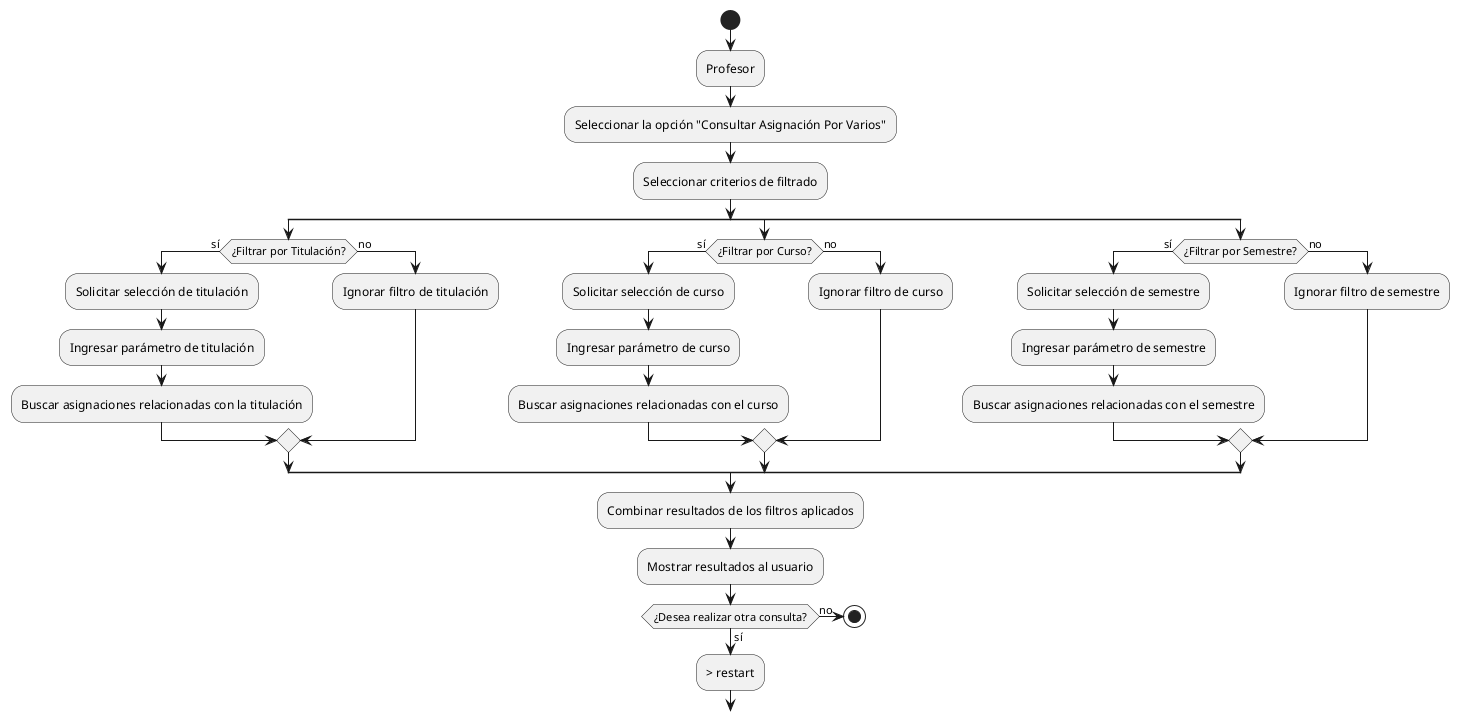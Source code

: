 @startuml
start
:Profesor;
:Seleccionar la opción "Consultar Asignación Por Varios";

:Seleccionar criterios de filtrado;

split
  if (¿Filtrar por Titulación?) then (sí)
    :Solicitar selección de titulación;
    :Ingresar parámetro de titulación;
    :Buscar asignaciones relacionadas con la titulación;
  else (no)
    :Ignorar filtro de titulación;
  endif
split again
  if (¿Filtrar por Curso?) then (sí)
    :Solicitar selección de curso;
    :Ingresar parámetro de curso;
    :Buscar asignaciones relacionadas con el curso;
  else (no)
    :Ignorar filtro de curso;
  endif
split again
  if (¿Filtrar por Semestre?) then (sí)
    :Solicitar selección de semestre;
    :Ingresar parámetro de semestre;
    :Buscar asignaciones relacionadas con el semestre;
  else (no)
    :Ignorar filtro de semestre;
  endif
endsplit

:Combinar resultados de los filtros aplicados;
:Mostrar resultados al usuario;

if (¿Desea realizar otra consulta?) then (sí)
  -> restart
else (no)
  stop
endif
@enduml
